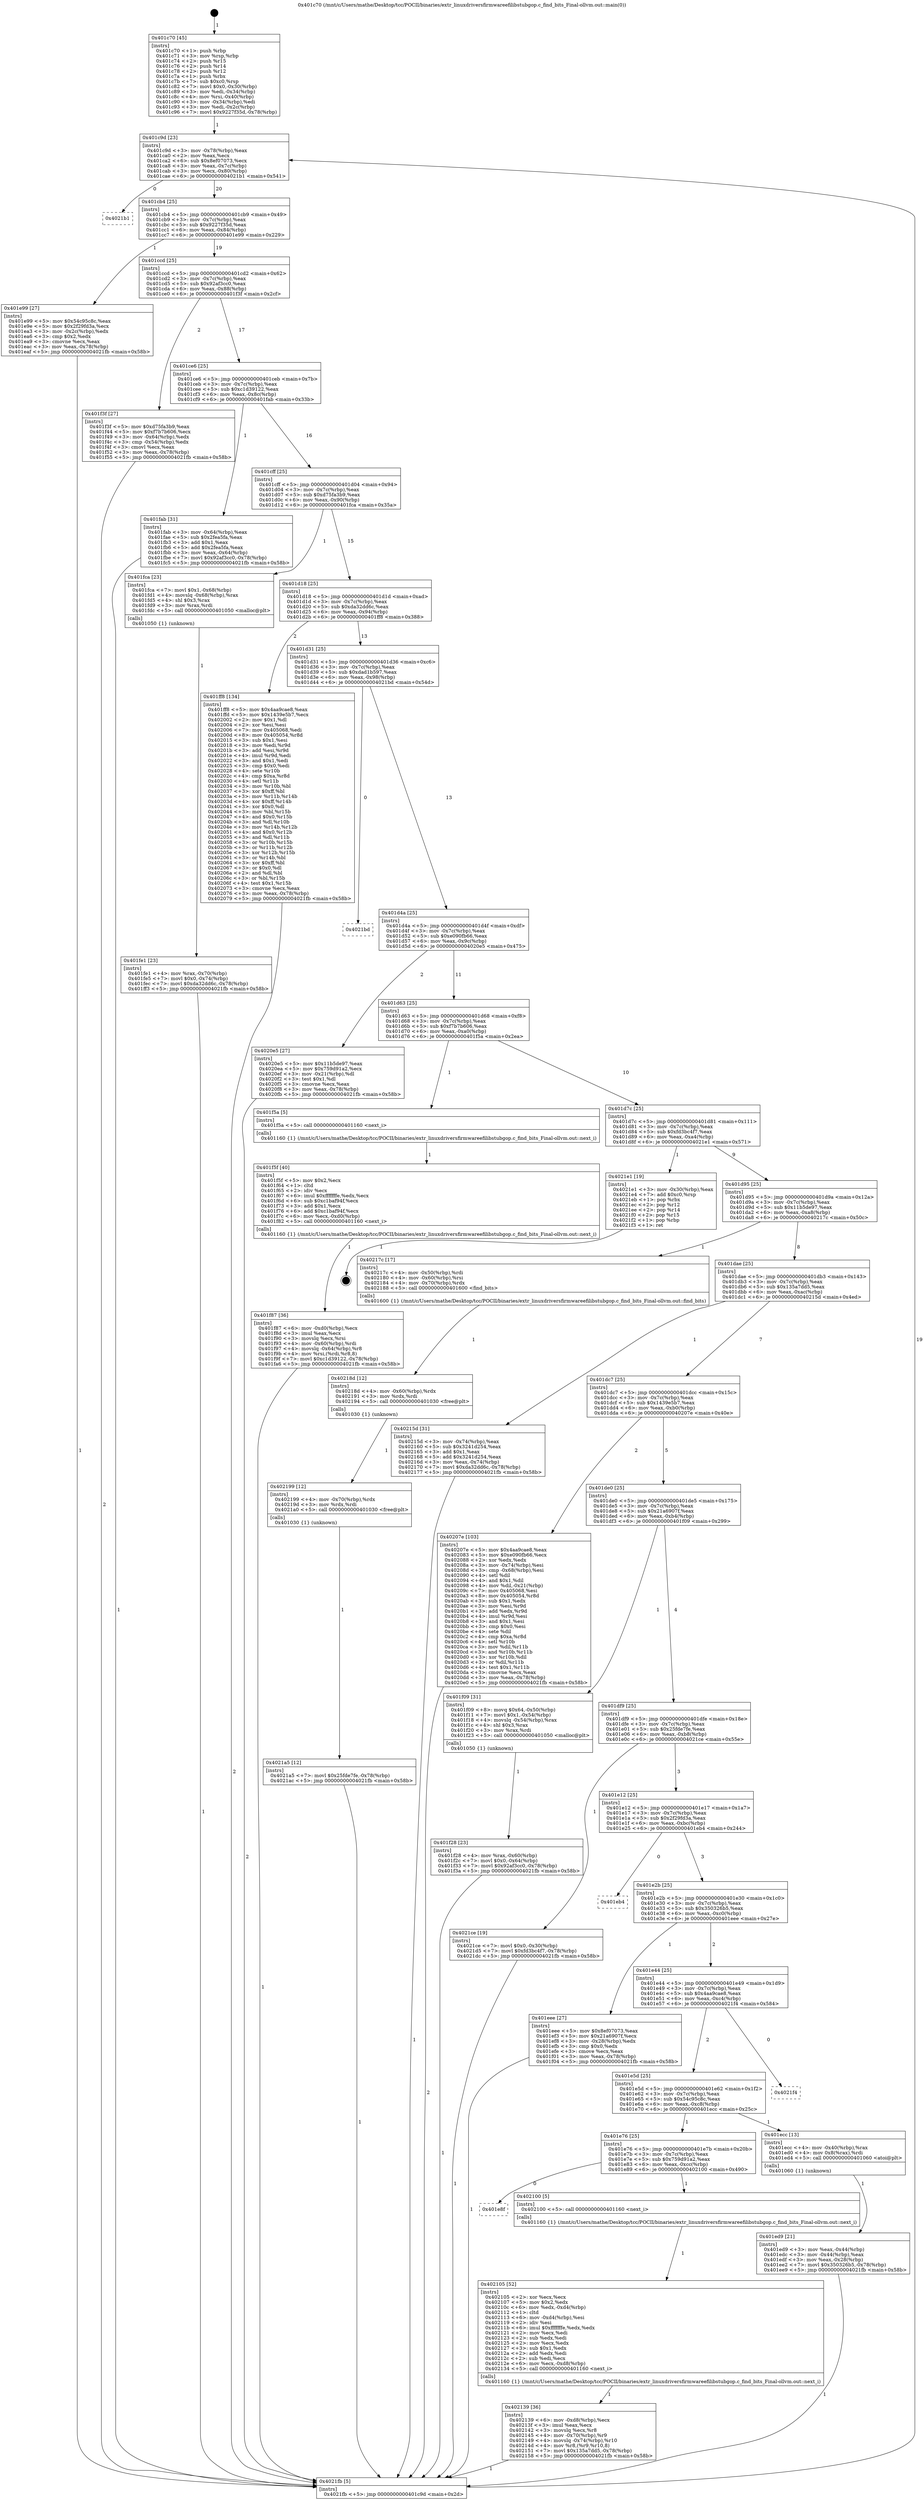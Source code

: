 digraph "0x401c70" {
  label = "0x401c70 (/mnt/c/Users/mathe/Desktop/tcc/POCII/binaries/extr_linuxdriversfirmwareefilibstubgop.c_find_bits_Final-ollvm.out::main(0))"
  labelloc = "t"
  node[shape=record]

  Entry [label="",width=0.3,height=0.3,shape=circle,fillcolor=black,style=filled]
  "0x401c9d" [label="{
     0x401c9d [23]\l
     | [instrs]\l
     &nbsp;&nbsp;0x401c9d \<+3\>: mov -0x78(%rbp),%eax\l
     &nbsp;&nbsp;0x401ca0 \<+2\>: mov %eax,%ecx\l
     &nbsp;&nbsp;0x401ca2 \<+6\>: sub $0x8ef07073,%ecx\l
     &nbsp;&nbsp;0x401ca8 \<+3\>: mov %eax,-0x7c(%rbp)\l
     &nbsp;&nbsp;0x401cab \<+3\>: mov %ecx,-0x80(%rbp)\l
     &nbsp;&nbsp;0x401cae \<+6\>: je 00000000004021b1 \<main+0x541\>\l
  }"]
  "0x4021b1" [label="{
     0x4021b1\l
  }", style=dashed]
  "0x401cb4" [label="{
     0x401cb4 [25]\l
     | [instrs]\l
     &nbsp;&nbsp;0x401cb4 \<+5\>: jmp 0000000000401cb9 \<main+0x49\>\l
     &nbsp;&nbsp;0x401cb9 \<+3\>: mov -0x7c(%rbp),%eax\l
     &nbsp;&nbsp;0x401cbc \<+5\>: sub $0x9227f35d,%eax\l
     &nbsp;&nbsp;0x401cc1 \<+6\>: mov %eax,-0x84(%rbp)\l
     &nbsp;&nbsp;0x401cc7 \<+6\>: je 0000000000401e99 \<main+0x229\>\l
  }"]
  Exit [label="",width=0.3,height=0.3,shape=circle,fillcolor=black,style=filled,peripheries=2]
  "0x401e99" [label="{
     0x401e99 [27]\l
     | [instrs]\l
     &nbsp;&nbsp;0x401e99 \<+5\>: mov $0x54c95c8c,%eax\l
     &nbsp;&nbsp;0x401e9e \<+5\>: mov $0x2f29fd3a,%ecx\l
     &nbsp;&nbsp;0x401ea3 \<+3\>: mov -0x2c(%rbp),%edx\l
     &nbsp;&nbsp;0x401ea6 \<+3\>: cmp $0x2,%edx\l
     &nbsp;&nbsp;0x401ea9 \<+3\>: cmovne %ecx,%eax\l
     &nbsp;&nbsp;0x401eac \<+3\>: mov %eax,-0x78(%rbp)\l
     &nbsp;&nbsp;0x401eaf \<+5\>: jmp 00000000004021fb \<main+0x58b\>\l
  }"]
  "0x401ccd" [label="{
     0x401ccd [25]\l
     | [instrs]\l
     &nbsp;&nbsp;0x401ccd \<+5\>: jmp 0000000000401cd2 \<main+0x62\>\l
     &nbsp;&nbsp;0x401cd2 \<+3\>: mov -0x7c(%rbp),%eax\l
     &nbsp;&nbsp;0x401cd5 \<+5\>: sub $0x92af3cc0,%eax\l
     &nbsp;&nbsp;0x401cda \<+6\>: mov %eax,-0x88(%rbp)\l
     &nbsp;&nbsp;0x401ce0 \<+6\>: je 0000000000401f3f \<main+0x2cf\>\l
  }"]
  "0x4021fb" [label="{
     0x4021fb [5]\l
     | [instrs]\l
     &nbsp;&nbsp;0x4021fb \<+5\>: jmp 0000000000401c9d \<main+0x2d\>\l
  }"]
  "0x401c70" [label="{
     0x401c70 [45]\l
     | [instrs]\l
     &nbsp;&nbsp;0x401c70 \<+1\>: push %rbp\l
     &nbsp;&nbsp;0x401c71 \<+3\>: mov %rsp,%rbp\l
     &nbsp;&nbsp;0x401c74 \<+2\>: push %r15\l
     &nbsp;&nbsp;0x401c76 \<+2\>: push %r14\l
     &nbsp;&nbsp;0x401c78 \<+2\>: push %r12\l
     &nbsp;&nbsp;0x401c7a \<+1\>: push %rbx\l
     &nbsp;&nbsp;0x401c7b \<+7\>: sub $0xc0,%rsp\l
     &nbsp;&nbsp;0x401c82 \<+7\>: movl $0x0,-0x30(%rbp)\l
     &nbsp;&nbsp;0x401c89 \<+3\>: mov %edi,-0x34(%rbp)\l
     &nbsp;&nbsp;0x401c8c \<+4\>: mov %rsi,-0x40(%rbp)\l
     &nbsp;&nbsp;0x401c90 \<+3\>: mov -0x34(%rbp),%edi\l
     &nbsp;&nbsp;0x401c93 \<+3\>: mov %edi,-0x2c(%rbp)\l
     &nbsp;&nbsp;0x401c96 \<+7\>: movl $0x9227f35d,-0x78(%rbp)\l
  }"]
  "0x4021a5" [label="{
     0x4021a5 [12]\l
     | [instrs]\l
     &nbsp;&nbsp;0x4021a5 \<+7\>: movl $0x25fde7fe,-0x78(%rbp)\l
     &nbsp;&nbsp;0x4021ac \<+5\>: jmp 00000000004021fb \<main+0x58b\>\l
  }"]
  "0x401f3f" [label="{
     0x401f3f [27]\l
     | [instrs]\l
     &nbsp;&nbsp;0x401f3f \<+5\>: mov $0xd75fa3b9,%eax\l
     &nbsp;&nbsp;0x401f44 \<+5\>: mov $0xf7b7b606,%ecx\l
     &nbsp;&nbsp;0x401f49 \<+3\>: mov -0x64(%rbp),%edx\l
     &nbsp;&nbsp;0x401f4c \<+3\>: cmp -0x54(%rbp),%edx\l
     &nbsp;&nbsp;0x401f4f \<+3\>: cmovl %ecx,%eax\l
     &nbsp;&nbsp;0x401f52 \<+3\>: mov %eax,-0x78(%rbp)\l
     &nbsp;&nbsp;0x401f55 \<+5\>: jmp 00000000004021fb \<main+0x58b\>\l
  }"]
  "0x401ce6" [label="{
     0x401ce6 [25]\l
     | [instrs]\l
     &nbsp;&nbsp;0x401ce6 \<+5\>: jmp 0000000000401ceb \<main+0x7b\>\l
     &nbsp;&nbsp;0x401ceb \<+3\>: mov -0x7c(%rbp),%eax\l
     &nbsp;&nbsp;0x401cee \<+5\>: sub $0xc1d39122,%eax\l
     &nbsp;&nbsp;0x401cf3 \<+6\>: mov %eax,-0x8c(%rbp)\l
     &nbsp;&nbsp;0x401cf9 \<+6\>: je 0000000000401fab \<main+0x33b\>\l
  }"]
  "0x402199" [label="{
     0x402199 [12]\l
     | [instrs]\l
     &nbsp;&nbsp;0x402199 \<+4\>: mov -0x70(%rbp),%rdx\l
     &nbsp;&nbsp;0x40219d \<+3\>: mov %rdx,%rdi\l
     &nbsp;&nbsp;0x4021a0 \<+5\>: call 0000000000401030 \<free@plt\>\l
     | [calls]\l
     &nbsp;&nbsp;0x401030 \{1\} (unknown)\l
  }"]
  "0x401fab" [label="{
     0x401fab [31]\l
     | [instrs]\l
     &nbsp;&nbsp;0x401fab \<+3\>: mov -0x64(%rbp),%eax\l
     &nbsp;&nbsp;0x401fae \<+5\>: sub $0x2fea5fa,%eax\l
     &nbsp;&nbsp;0x401fb3 \<+3\>: add $0x1,%eax\l
     &nbsp;&nbsp;0x401fb6 \<+5\>: add $0x2fea5fa,%eax\l
     &nbsp;&nbsp;0x401fbb \<+3\>: mov %eax,-0x64(%rbp)\l
     &nbsp;&nbsp;0x401fbe \<+7\>: movl $0x92af3cc0,-0x78(%rbp)\l
     &nbsp;&nbsp;0x401fc5 \<+5\>: jmp 00000000004021fb \<main+0x58b\>\l
  }"]
  "0x401cff" [label="{
     0x401cff [25]\l
     | [instrs]\l
     &nbsp;&nbsp;0x401cff \<+5\>: jmp 0000000000401d04 \<main+0x94\>\l
     &nbsp;&nbsp;0x401d04 \<+3\>: mov -0x7c(%rbp),%eax\l
     &nbsp;&nbsp;0x401d07 \<+5\>: sub $0xd75fa3b9,%eax\l
     &nbsp;&nbsp;0x401d0c \<+6\>: mov %eax,-0x90(%rbp)\l
     &nbsp;&nbsp;0x401d12 \<+6\>: je 0000000000401fca \<main+0x35a\>\l
  }"]
  "0x40218d" [label="{
     0x40218d [12]\l
     | [instrs]\l
     &nbsp;&nbsp;0x40218d \<+4\>: mov -0x60(%rbp),%rdx\l
     &nbsp;&nbsp;0x402191 \<+3\>: mov %rdx,%rdi\l
     &nbsp;&nbsp;0x402194 \<+5\>: call 0000000000401030 \<free@plt\>\l
     | [calls]\l
     &nbsp;&nbsp;0x401030 \{1\} (unknown)\l
  }"]
  "0x401fca" [label="{
     0x401fca [23]\l
     | [instrs]\l
     &nbsp;&nbsp;0x401fca \<+7\>: movl $0x1,-0x68(%rbp)\l
     &nbsp;&nbsp;0x401fd1 \<+4\>: movslq -0x68(%rbp),%rax\l
     &nbsp;&nbsp;0x401fd5 \<+4\>: shl $0x3,%rax\l
     &nbsp;&nbsp;0x401fd9 \<+3\>: mov %rax,%rdi\l
     &nbsp;&nbsp;0x401fdc \<+5\>: call 0000000000401050 \<malloc@plt\>\l
     | [calls]\l
     &nbsp;&nbsp;0x401050 \{1\} (unknown)\l
  }"]
  "0x401d18" [label="{
     0x401d18 [25]\l
     | [instrs]\l
     &nbsp;&nbsp;0x401d18 \<+5\>: jmp 0000000000401d1d \<main+0xad\>\l
     &nbsp;&nbsp;0x401d1d \<+3\>: mov -0x7c(%rbp),%eax\l
     &nbsp;&nbsp;0x401d20 \<+5\>: sub $0xda32dd6c,%eax\l
     &nbsp;&nbsp;0x401d25 \<+6\>: mov %eax,-0x94(%rbp)\l
     &nbsp;&nbsp;0x401d2b \<+6\>: je 0000000000401ff8 \<main+0x388\>\l
  }"]
  "0x402139" [label="{
     0x402139 [36]\l
     | [instrs]\l
     &nbsp;&nbsp;0x402139 \<+6\>: mov -0xd8(%rbp),%ecx\l
     &nbsp;&nbsp;0x40213f \<+3\>: imul %eax,%ecx\l
     &nbsp;&nbsp;0x402142 \<+3\>: movslq %ecx,%r8\l
     &nbsp;&nbsp;0x402145 \<+4\>: mov -0x70(%rbp),%r9\l
     &nbsp;&nbsp;0x402149 \<+4\>: movslq -0x74(%rbp),%r10\l
     &nbsp;&nbsp;0x40214d \<+4\>: mov %r8,(%r9,%r10,8)\l
     &nbsp;&nbsp;0x402151 \<+7\>: movl $0x135a7dd5,-0x78(%rbp)\l
     &nbsp;&nbsp;0x402158 \<+5\>: jmp 00000000004021fb \<main+0x58b\>\l
  }"]
  "0x401ff8" [label="{
     0x401ff8 [134]\l
     | [instrs]\l
     &nbsp;&nbsp;0x401ff8 \<+5\>: mov $0x4aa9cae8,%eax\l
     &nbsp;&nbsp;0x401ffd \<+5\>: mov $0x1439e5b7,%ecx\l
     &nbsp;&nbsp;0x402002 \<+2\>: mov $0x1,%dl\l
     &nbsp;&nbsp;0x402004 \<+2\>: xor %esi,%esi\l
     &nbsp;&nbsp;0x402006 \<+7\>: mov 0x405068,%edi\l
     &nbsp;&nbsp;0x40200d \<+8\>: mov 0x405054,%r8d\l
     &nbsp;&nbsp;0x402015 \<+3\>: sub $0x1,%esi\l
     &nbsp;&nbsp;0x402018 \<+3\>: mov %edi,%r9d\l
     &nbsp;&nbsp;0x40201b \<+3\>: add %esi,%r9d\l
     &nbsp;&nbsp;0x40201e \<+4\>: imul %r9d,%edi\l
     &nbsp;&nbsp;0x402022 \<+3\>: and $0x1,%edi\l
     &nbsp;&nbsp;0x402025 \<+3\>: cmp $0x0,%edi\l
     &nbsp;&nbsp;0x402028 \<+4\>: sete %r10b\l
     &nbsp;&nbsp;0x40202c \<+4\>: cmp $0xa,%r8d\l
     &nbsp;&nbsp;0x402030 \<+4\>: setl %r11b\l
     &nbsp;&nbsp;0x402034 \<+3\>: mov %r10b,%bl\l
     &nbsp;&nbsp;0x402037 \<+3\>: xor $0xff,%bl\l
     &nbsp;&nbsp;0x40203a \<+3\>: mov %r11b,%r14b\l
     &nbsp;&nbsp;0x40203d \<+4\>: xor $0xff,%r14b\l
     &nbsp;&nbsp;0x402041 \<+3\>: xor $0x0,%dl\l
     &nbsp;&nbsp;0x402044 \<+3\>: mov %bl,%r15b\l
     &nbsp;&nbsp;0x402047 \<+4\>: and $0x0,%r15b\l
     &nbsp;&nbsp;0x40204b \<+3\>: and %dl,%r10b\l
     &nbsp;&nbsp;0x40204e \<+3\>: mov %r14b,%r12b\l
     &nbsp;&nbsp;0x402051 \<+4\>: and $0x0,%r12b\l
     &nbsp;&nbsp;0x402055 \<+3\>: and %dl,%r11b\l
     &nbsp;&nbsp;0x402058 \<+3\>: or %r10b,%r15b\l
     &nbsp;&nbsp;0x40205b \<+3\>: or %r11b,%r12b\l
     &nbsp;&nbsp;0x40205e \<+3\>: xor %r12b,%r15b\l
     &nbsp;&nbsp;0x402061 \<+3\>: or %r14b,%bl\l
     &nbsp;&nbsp;0x402064 \<+3\>: xor $0xff,%bl\l
     &nbsp;&nbsp;0x402067 \<+3\>: or $0x0,%dl\l
     &nbsp;&nbsp;0x40206a \<+2\>: and %dl,%bl\l
     &nbsp;&nbsp;0x40206c \<+3\>: or %bl,%r15b\l
     &nbsp;&nbsp;0x40206f \<+4\>: test $0x1,%r15b\l
     &nbsp;&nbsp;0x402073 \<+3\>: cmovne %ecx,%eax\l
     &nbsp;&nbsp;0x402076 \<+3\>: mov %eax,-0x78(%rbp)\l
     &nbsp;&nbsp;0x402079 \<+5\>: jmp 00000000004021fb \<main+0x58b\>\l
  }"]
  "0x401d31" [label="{
     0x401d31 [25]\l
     | [instrs]\l
     &nbsp;&nbsp;0x401d31 \<+5\>: jmp 0000000000401d36 \<main+0xc6\>\l
     &nbsp;&nbsp;0x401d36 \<+3\>: mov -0x7c(%rbp),%eax\l
     &nbsp;&nbsp;0x401d39 \<+5\>: sub $0xdad1b597,%eax\l
     &nbsp;&nbsp;0x401d3e \<+6\>: mov %eax,-0x98(%rbp)\l
     &nbsp;&nbsp;0x401d44 \<+6\>: je 00000000004021bd \<main+0x54d\>\l
  }"]
  "0x402105" [label="{
     0x402105 [52]\l
     | [instrs]\l
     &nbsp;&nbsp;0x402105 \<+2\>: xor %ecx,%ecx\l
     &nbsp;&nbsp;0x402107 \<+5\>: mov $0x2,%edx\l
     &nbsp;&nbsp;0x40210c \<+6\>: mov %edx,-0xd4(%rbp)\l
     &nbsp;&nbsp;0x402112 \<+1\>: cltd\l
     &nbsp;&nbsp;0x402113 \<+6\>: mov -0xd4(%rbp),%esi\l
     &nbsp;&nbsp;0x402119 \<+2\>: idiv %esi\l
     &nbsp;&nbsp;0x40211b \<+6\>: imul $0xfffffffe,%edx,%edx\l
     &nbsp;&nbsp;0x402121 \<+2\>: mov %ecx,%edi\l
     &nbsp;&nbsp;0x402123 \<+2\>: sub %edx,%edi\l
     &nbsp;&nbsp;0x402125 \<+2\>: mov %ecx,%edx\l
     &nbsp;&nbsp;0x402127 \<+3\>: sub $0x1,%edx\l
     &nbsp;&nbsp;0x40212a \<+2\>: add %edx,%edi\l
     &nbsp;&nbsp;0x40212c \<+2\>: sub %edi,%ecx\l
     &nbsp;&nbsp;0x40212e \<+6\>: mov %ecx,-0xd8(%rbp)\l
     &nbsp;&nbsp;0x402134 \<+5\>: call 0000000000401160 \<next_i\>\l
     | [calls]\l
     &nbsp;&nbsp;0x401160 \{1\} (/mnt/c/Users/mathe/Desktop/tcc/POCII/binaries/extr_linuxdriversfirmwareefilibstubgop.c_find_bits_Final-ollvm.out::next_i)\l
  }"]
  "0x4021bd" [label="{
     0x4021bd\l
  }", style=dashed]
  "0x401d4a" [label="{
     0x401d4a [25]\l
     | [instrs]\l
     &nbsp;&nbsp;0x401d4a \<+5\>: jmp 0000000000401d4f \<main+0xdf\>\l
     &nbsp;&nbsp;0x401d4f \<+3\>: mov -0x7c(%rbp),%eax\l
     &nbsp;&nbsp;0x401d52 \<+5\>: sub $0xe090fb66,%eax\l
     &nbsp;&nbsp;0x401d57 \<+6\>: mov %eax,-0x9c(%rbp)\l
     &nbsp;&nbsp;0x401d5d \<+6\>: je 00000000004020e5 \<main+0x475\>\l
  }"]
  "0x401e8f" [label="{
     0x401e8f\l
  }", style=dashed]
  "0x4020e5" [label="{
     0x4020e5 [27]\l
     | [instrs]\l
     &nbsp;&nbsp;0x4020e5 \<+5\>: mov $0x11b5de97,%eax\l
     &nbsp;&nbsp;0x4020ea \<+5\>: mov $0x759d91a2,%ecx\l
     &nbsp;&nbsp;0x4020ef \<+3\>: mov -0x21(%rbp),%dl\l
     &nbsp;&nbsp;0x4020f2 \<+3\>: test $0x1,%dl\l
     &nbsp;&nbsp;0x4020f5 \<+3\>: cmovne %ecx,%eax\l
     &nbsp;&nbsp;0x4020f8 \<+3\>: mov %eax,-0x78(%rbp)\l
     &nbsp;&nbsp;0x4020fb \<+5\>: jmp 00000000004021fb \<main+0x58b\>\l
  }"]
  "0x401d63" [label="{
     0x401d63 [25]\l
     | [instrs]\l
     &nbsp;&nbsp;0x401d63 \<+5\>: jmp 0000000000401d68 \<main+0xf8\>\l
     &nbsp;&nbsp;0x401d68 \<+3\>: mov -0x7c(%rbp),%eax\l
     &nbsp;&nbsp;0x401d6b \<+5\>: sub $0xf7b7b606,%eax\l
     &nbsp;&nbsp;0x401d70 \<+6\>: mov %eax,-0xa0(%rbp)\l
     &nbsp;&nbsp;0x401d76 \<+6\>: je 0000000000401f5a \<main+0x2ea\>\l
  }"]
  "0x402100" [label="{
     0x402100 [5]\l
     | [instrs]\l
     &nbsp;&nbsp;0x402100 \<+5\>: call 0000000000401160 \<next_i\>\l
     | [calls]\l
     &nbsp;&nbsp;0x401160 \{1\} (/mnt/c/Users/mathe/Desktop/tcc/POCII/binaries/extr_linuxdriversfirmwareefilibstubgop.c_find_bits_Final-ollvm.out::next_i)\l
  }"]
  "0x401f5a" [label="{
     0x401f5a [5]\l
     | [instrs]\l
     &nbsp;&nbsp;0x401f5a \<+5\>: call 0000000000401160 \<next_i\>\l
     | [calls]\l
     &nbsp;&nbsp;0x401160 \{1\} (/mnt/c/Users/mathe/Desktop/tcc/POCII/binaries/extr_linuxdriversfirmwareefilibstubgop.c_find_bits_Final-ollvm.out::next_i)\l
  }"]
  "0x401d7c" [label="{
     0x401d7c [25]\l
     | [instrs]\l
     &nbsp;&nbsp;0x401d7c \<+5\>: jmp 0000000000401d81 \<main+0x111\>\l
     &nbsp;&nbsp;0x401d81 \<+3\>: mov -0x7c(%rbp),%eax\l
     &nbsp;&nbsp;0x401d84 \<+5\>: sub $0xfd3bc4f7,%eax\l
     &nbsp;&nbsp;0x401d89 \<+6\>: mov %eax,-0xa4(%rbp)\l
     &nbsp;&nbsp;0x401d8f \<+6\>: je 00000000004021e1 \<main+0x571\>\l
  }"]
  "0x401fe1" [label="{
     0x401fe1 [23]\l
     | [instrs]\l
     &nbsp;&nbsp;0x401fe1 \<+4\>: mov %rax,-0x70(%rbp)\l
     &nbsp;&nbsp;0x401fe5 \<+7\>: movl $0x0,-0x74(%rbp)\l
     &nbsp;&nbsp;0x401fec \<+7\>: movl $0xda32dd6c,-0x78(%rbp)\l
     &nbsp;&nbsp;0x401ff3 \<+5\>: jmp 00000000004021fb \<main+0x58b\>\l
  }"]
  "0x4021e1" [label="{
     0x4021e1 [19]\l
     | [instrs]\l
     &nbsp;&nbsp;0x4021e1 \<+3\>: mov -0x30(%rbp),%eax\l
     &nbsp;&nbsp;0x4021e4 \<+7\>: add $0xc0,%rsp\l
     &nbsp;&nbsp;0x4021eb \<+1\>: pop %rbx\l
     &nbsp;&nbsp;0x4021ec \<+2\>: pop %r12\l
     &nbsp;&nbsp;0x4021ee \<+2\>: pop %r14\l
     &nbsp;&nbsp;0x4021f0 \<+2\>: pop %r15\l
     &nbsp;&nbsp;0x4021f2 \<+1\>: pop %rbp\l
     &nbsp;&nbsp;0x4021f3 \<+1\>: ret\l
  }"]
  "0x401d95" [label="{
     0x401d95 [25]\l
     | [instrs]\l
     &nbsp;&nbsp;0x401d95 \<+5\>: jmp 0000000000401d9a \<main+0x12a\>\l
     &nbsp;&nbsp;0x401d9a \<+3\>: mov -0x7c(%rbp),%eax\l
     &nbsp;&nbsp;0x401d9d \<+5\>: sub $0x11b5de97,%eax\l
     &nbsp;&nbsp;0x401da2 \<+6\>: mov %eax,-0xa8(%rbp)\l
     &nbsp;&nbsp;0x401da8 \<+6\>: je 000000000040217c \<main+0x50c\>\l
  }"]
  "0x401f87" [label="{
     0x401f87 [36]\l
     | [instrs]\l
     &nbsp;&nbsp;0x401f87 \<+6\>: mov -0xd0(%rbp),%ecx\l
     &nbsp;&nbsp;0x401f8d \<+3\>: imul %eax,%ecx\l
     &nbsp;&nbsp;0x401f90 \<+3\>: movslq %ecx,%rsi\l
     &nbsp;&nbsp;0x401f93 \<+4\>: mov -0x60(%rbp),%rdi\l
     &nbsp;&nbsp;0x401f97 \<+4\>: movslq -0x64(%rbp),%r8\l
     &nbsp;&nbsp;0x401f9b \<+4\>: mov %rsi,(%rdi,%r8,8)\l
     &nbsp;&nbsp;0x401f9f \<+7\>: movl $0xc1d39122,-0x78(%rbp)\l
     &nbsp;&nbsp;0x401fa6 \<+5\>: jmp 00000000004021fb \<main+0x58b\>\l
  }"]
  "0x40217c" [label="{
     0x40217c [17]\l
     | [instrs]\l
     &nbsp;&nbsp;0x40217c \<+4\>: mov -0x50(%rbp),%rdi\l
     &nbsp;&nbsp;0x402180 \<+4\>: mov -0x60(%rbp),%rsi\l
     &nbsp;&nbsp;0x402184 \<+4\>: mov -0x70(%rbp),%rdx\l
     &nbsp;&nbsp;0x402188 \<+5\>: call 0000000000401600 \<find_bits\>\l
     | [calls]\l
     &nbsp;&nbsp;0x401600 \{1\} (/mnt/c/Users/mathe/Desktop/tcc/POCII/binaries/extr_linuxdriversfirmwareefilibstubgop.c_find_bits_Final-ollvm.out::find_bits)\l
  }"]
  "0x401dae" [label="{
     0x401dae [25]\l
     | [instrs]\l
     &nbsp;&nbsp;0x401dae \<+5\>: jmp 0000000000401db3 \<main+0x143\>\l
     &nbsp;&nbsp;0x401db3 \<+3\>: mov -0x7c(%rbp),%eax\l
     &nbsp;&nbsp;0x401db6 \<+5\>: sub $0x135a7dd5,%eax\l
     &nbsp;&nbsp;0x401dbb \<+6\>: mov %eax,-0xac(%rbp)\l
     &nbsp;&nbsp;0x401dc1 \<+6\>: je 000000000040215d \<main+0x4ed\>\l
  }"]
  "0x401f5f" [label="{
     0x401f5f [40]\l
     | [instrs]\l
     &nbsp;&nbsp;0x401f5f \<+5\>: mov $0x2,%ecx\l
     &nbsp;&nbsp;0x401f64 \<+1\>: cltd\l
     &nbsp;&nbsp;0x401f65 \<+2\>: idiv %ecx\l
     &nbsp;&nbsp;0x401f67 \<+6\>: imul $0xfffffffe,%edx,%ecx\l
     &nbsp;&nbsp;0x401f6d \<+6\>: sub $0xc1baf94f,%ecx\l
     &nbsp;&nbsp;0x401f73 \<+3\>: add $0x1,%ecx\l
     &nbsp;&nbsp;0x401f76 \<+6\>: add $0xc1baf94f,%ecx\l
     &nbsp;&nbsp;0x401f7c \<+6\>: mov %ecx,-0xd0(%rbp)\l
     &nbsp;&nbsp;0x401f82 \<+5\>: call 0000000000401160 \<next_i\>\l
     | [calls]\l
     &nbsp;&nbsp;0x401160 \{1\} (/mnt/c/Users/mathe/Desktop/tcc/POCII/binaries/extr_linuxdriversfirmwareefilibstubgop.c_find_bits_Final-ollvm.out::next_i)\l
  }"]
  "0x40215d" [label="{
     0x40215d [31]\l
     | [instrs]\l
     &nbsp;&nbsp;0x40215d \<+3\>: mov -0x74(%rbp),%eax\l
     &nbsp;&nbsp;0x402160 \<+5\>: sub $0x3241d254,%eax\l
     &nbsp;&nbsp;0x402165 \<+3\>: add $0x1,%eax\l
     &nbsp;&nbsp;0x402168 \<+5\>: add $0x3241d254,%eax\l
     &nbsp;&nbsp;0x40216d \<+3\>: mov %eax,-0x74(%rbp)\l
     &nbsp;&nbsp;0x402170 \<+7\>: movl $0xda32dd6c,-0x78(%rbp)\l
     &nbsp;&nbsp;0x402177 \<+5\>: jmp 00000000004021fb \<main+0x58b\>\l
  }"]
  "0x401dc7" [label="{
     0x401dc7 [25]\l
     | [instrs]\l
     &nbsp;&nbsp;0x401dc7 \<+5\>: jmp 0000000000401dcc \<main+0x15c\>\l
     &nbsp;&nbsp;0x401dcc \<+3\>: mov -0x7c(%rbp),%eax\l
     &nbsp;&nbsp;0x401dcf \<+5\>: sub $0x1439e5b7,%eax\l
     &nbsp;&nbsp;0x401dd4 \<+6\>: mov %eax,-0xb0(%rbp)\l
     &nbsp;&nbsp;0x401dda \<+6\>: je 000000000040207e \<main+0x40e\>\l
  }"]
  "0x401f28" [label="{
     0x401f28 [23]\l
     | [instrs]\l
     &nbsp;&nbsp;0x401f28 \<+4\>: mov %rax,-0x60(%rbp)\l
     &nbsp;&nbsp;0x401f2c \<+7\>: movl $0x0,-0x64(%rbp)\l
     &nbsp;&nbsp;0x401f33 \<+7\>: movl $0x92af3cc0,-0x78(%rbp)\l
     &nbsp;&nbsp;0x401f3a \<+5\>: jmp 00000000004021fb \<main+0x58b\>\l
  }"]
  "0x40207e" [label="{
     0x40207e [103]\l
     | [instrs]\l
     &nbsp;&nbsp;0x40207e \<+5\>: mov $0x4aa9cae8,%eax\l
     &nbsp;&nbsp;0x402083 \<+5\>: mov $0xe090fb66,%ecx\l
     &nbsp;&nbsp;0x402088 \<+2\>: xor %edx,%edx\l
     &nbsp;&nbsp;0x40208a \<+3\>: mov -0x74(%rbp),%esi\l
     &nbsp;&nbsp;0x40208d \<+3\>: cmp -0x68(%rbp),%esi\l
     &nbsp;&nbsp;0x402090 \<+4\>: setl %dil\l
     &nbsp;&nbsp;0x402094 \<+4\>: and $0x1,%dil\l
     &nbsp;&nbsp;0x402098 \<+4\>: mov %dil,-0x21(%rbp)\l
     &nbsp;&nbsp;0x40209c \<+7\>: mov 0x405068,%esi\l
     &nbsp;&nbsp;0x4020a3 \<+8\>: mov 0x405054,%r8d\l
     &nbsp;&nbsp;0x4020ab \<+3\>: sub $0x1,%edx\l
     &nbsp;&nbsp;0x4020ae \<+3\>: mov %esi,%r9d\l
     &nbsp;&nbsp;0x4020b1 \<+3\>: add %edx,%r9d\l
     &nbsp;&nbsp;0x4020b4 \<+4\>: imul %r9d,%esi\l
     &nbsp;&nbsp;0x4020b8 \<+3\>: and $0x1,%esi\l
     &nbsp;&nbsp;0x4020bb \<+3\>: cmp $0x0,%esi\l
     &nbsp;&nbsp;0x4020be \<+4\>: sete %dil\l
     &nbsp;&nbsp;0x4020c2 \<+4\>: cmp $0xa,%r8d\l
     &nbsp;&nbsp;0x4020c6 \<+4\>: setl %r10b\l
     &nbsp;&nbsp;0x4020ca \<+3\>: mov %dil,%r11b\l
     &nbsp;&nbsp;0x4020cd \<+3\>: and %r10b,%r11b\l
     &nbsp;&nbsp;0x4020d0 \<+3\>: xor %r10b,%dil\l
     &nbsp;&nbsp;0x4020d3 \<+3\>: or %dil,%r11b\l
     &nbsp;&nbsp;0x4020d6 \<+4\>: test $0x1,%r11b\l
     &nbsp;&nbsp;0x4020da \<+3\>: cmovne %ecx,%eax\l
     &nbsp;&nbsp;0x4020dd \<+3\>: mov %eax,-0x78(%rbp)\l
     &nbsp;&nbsp;0x4020e0 \<+5\>: jmp 00000000004021fb \<main+0x58b\>\l
  }"]
  "0x401de0" [label="{
     0x401de0 [25]\l
     | [instrs]\l
     &nbsp;&nbsp;0x401de0 \<+5\>: jmp 0000000000401de5 \<main+0x175\>\l
     &nbsp;&nbsp;0x401de5 \<+3\>: mov -0x7c(%rbp),%eax\l
     &nbsp;&nbsp;0x401de8 \<+5\>: sub $0x21a6907f,%eax\l
     &nbsp;&nbsp;0x401ded \<+6\>: mov %eax,-0xb4(%rbp)\l
     &nbsp;&nbsp;0x401df3 \<+6\>: je 0000000000401f09 \<main+0x299\>\l
  }"]
  "0x401ed9" [label="{
     0x401ed9 [21]\l
     | [instrs]\l
     &nbsp;&nbsp;0x401ed9 \<+3\>: mov %eax,-0x44(%rbp)\l
     &nbsp;&nbsp;0x401edc \<+3\>: mov -0x44(%rbp),%eax\l
     &nbsp;&nbsp;0x401edf \<+3\>: mov %eax,-0x28(%rbp)\l
     &nbsp;&nbsp;0x401ee2 \<+7\>: movl $0x350326b5,-0x78(%rbp)\l
     &nbsp;&nbsp;0x401ee9 \<+5\>: jmp 00000000004021fb \<main+0x58b\>\l
  }"]
  "0x401f09" [label="{
     0x401f09 [31]\l
     | [instrs]\l
     &nbsp;&nbsp;0x401f09 \<+8\>: movq $0x64,-0x50(%rbp)\l
     &nbsp;&nbsp;0x401f11 \<+7\>: movl $0x1,-0x54(%rbp)\l
     &nbsp;&nbsp;0x401f18 \<+4\>: movslq -0x54(%rbp),%rax\l
     &nbsp;&nbsp;0x401f1c \<+4\>: shl $0x3,%rax\l
     &nbsp;&nbsp;0x401f20 \<+3\>: mov %rax,%rdi\l
     &nbsp;&nbsp;0x401f23 \<+5\>: call 0000000000401050 \<malloc@plt\>\l
     | [calls]\l
     &nbsp;&nbsp;0x401050 \{1\} (unknown)\l
  }"]
  "0x401df9" [label="{
     0x401df9 [25]\l
     | [instrs]\l
     &nbsp;&nbsp;0x401df9 \<+5\>: jmp 0000000000401dfe \<main+0x18e\>\l
     &nbsp;&nbsp;0x401dfe \<+3\>: mov -0x7c(%rbp),%eax\l
     &nbsp;&nbsp;0x401e01 \<+5\>: sub $0x25fde7fe,%eax\l
     &nbsp;&nbsp;0x401e06 \<+6\>: mov %eax,-0xb8(%rbp)\l
     &nbsp;&nbsp;0x401e0c \<+6\>: je 00000000004021ce \<main+0x55e\>\l
  }"]
  "0x401e76" [label="{
     0x401e76 [25]\l
     | [instrs]\l
     &nbsp;&nbsp;0x401e76 \<+5\>: jmp 0000000000401e7b \<main+0x20b\>\l
     &nbsp;&nbsp;0x401e7b \<+3\>: mov -0x7c(%rbp),%eax\l
     &nbsp;&nbsp;0x401e7e \<+5\>: sub $0x759d91a2,%eax\l
     &nbsp;&nbsp;0x401e83 \<+6\>: mov %eax,-0xcc(%rbp)\l
     &nbsp;&nbsp;0x401e89 \<+6\>: je 0000000000402100 \<main+0x490\>\l
  }"]
  "0x4021ce" [label="{
     0x4021ce [19]\l
     | [instrs]\l
     &nbsp;&nbsp;0x4021ce \<+7\>: movl $0x0,-0x30(%rbp)\l
     &nbsp;&nbsp;0x4021d5 \<+7\>: movl $0xfd3bc4f7,-0x78(%rbp)\l
     &nbsp;&nbsp;0x4021dc \<+5\>: jmp 00000000004021fb \<main+0x58b\>\l
  }"]
  "0x401e12" [label="{
     0x401e12 [25]\l
     | [instrs]\l
     &nbsp;&nbsp;0x401e12 \<+5\>: jmp 0000000000401e17 \<main+0x1a7\>\l
     &nbsp;&nbsp;0x401e17 \<+3\>: mov -0x7c(%rbp),%eax\l
     &nbsp;&nbsp;0x401e1a \<+5\>: sub $0x2f29fd3a,%eax\l
     &nbsp;&nbsp;0x401e1f \<+6\>: mov %eax,-0xbc(%rbp)\l
     &nbsp;&nbsp;0x401e25 \<+6\>: je 0000000000401eb4 \<main+0x244\>\l
  }"]
  "0x401ecc" [label="{
     0x401ecc [13]\l
     | [instrs]\l
     &nbsp;&nbsp;0x401ecc \<+4\>: mov -0x40(%rbp),%rax\l
     &nbsp;&nbsp;0x401ed0 \<+4\>: mov 0x8(%rax),%rdi\l
     &nbsp;&nbsp;0x401ed4 \<+5\>: call 0000000000401060 \<atoi@plt\>\l
     | [calls]\l
     &nbsp;&nbsp;0x401060 \{1\} (unknown)\l
  }"]
  "0x401eb4" [label="{
     0x401eb4\l
  }", style=dashed]
  "0x401e2b" [label="{
     0x401e2b [25]\l
     | [instrs]\l
     &nbsp;&nbsp;0x401e2b \<+5\>: jmp 0000000000401e30 \<main+0x1c0\>\l
     &nbsp;&nbsp;0x401e30 \<+3\>: mov -0x7c(%rbp),%eax\l
     &nbsp;&nbsp;0x401e33 \<+5\>: sub $0x350326b5,%eax\l
     &nbsp;&nbsp;0x401e38 \<+6\>: mov %eax,-0xc0(%rbp)\l
     &nbsp;&nbsp;0x401e3e \<+6\>: je 0000000000401eee \<main+0x27e\>\l
  }"]
  "0x401e5d" [label="{
     0x401e5d [25]\l
     | [instrs]\l
     &nbsp;&nbsp;0x401e5d \<+5\>: jmp 0000000000401e62 \<main+0x1f2\>\l
     &nbsp;&nbsp;0x401e62 \<+3\>: mov -0x7c(%rbp),%eax\l
     &nbsp;&nbsp;0x401e65 \<+5\>: sub $0x54c95c8c,%eax\l
     &nbsp;&nbsp;0x401e6a \<+6\>: mov %eax,-0xc8(%rbp)\l
     &nbsp;&nbsp;0x401e70 \<+6\>: je 0000000000401ecc \<main+0x25c\>\l
  }"]
  "0x401eee" [label="{
     0x401eee [27]\l
     | [instrs]\l
     &nbsp;&nbsp;0x401eee \<+5\>: mov $0x8ef07073,%eax\l
     &nbsp;&nbsp;0x401ef3 \<+5\>: mov $0x21a6907f,%ecx\l
     &nbsp;&nbsp;0x401ef8 \<+3\>: mov -0x28(%rbp),%edx\l
     &nbsp;&nbsp;0x401efb \<+3\>: cmp $0x0,%edx\l
     &nbsp;&nbsp;0x401efe \<+3\>: cmove %ecx,%eax\l
     &nbsp;&nbsp;0x401f01 \<+3\>: mov %eax,-0x78(%rbp)\l
     &nbsp;&nbsp;0x401f04 \<+5\>: jmp 00000000004021fb \<main+0x58b\>\l
  }"]
  "0x401e44" [label="{
     0x401e44 [25]\l
     | [instrs]\l
     &nbsp;&nbsp;0x401e44 \<+5\>: jmp 0000000000401e49 \<main+0x1d9\>\l
     &nbsp;&nbsp;0x401e49 \<+3\>: mov -0x7c(%rbp),%eax\l
     &nbsp;&nbsp;0x401e4c \<+5\>: sub $0x4aa9cae8,%eax\l
     &nbsp;&nbsp;0x401e51 \<+6\>: mov %eax,-0xc4(%rbp)\l
     &nbsp;&nbsp;0x401e57 \<+6\>: je 00000000004021f4 \<main+0x584\>\l
  }"]
  "0x4021f4" [label="{
     0x4021f4\l
  }", style=dashed]
  Entry -> "0x401c70" [label=" 1"]
  "0x401c9d" -> "0x4021b1" [label=" 0"]
  "0x401c9d" -> "0x401cb4" [label=" 20"]
  "0x4021e1" -> Exit [label=" 1"]
  "0x401cb4" -> "0x401e99" [label=" 1"]
  "0x401cb4" -> "0x401ccd" [label=" 19"]
  "0x401e99" -> "0x4021fb" [label=" 1"]
  "0x401c70" -> "0x401c9d" [label=" 1"]
  "0x4021fb" -> "0x401c9d" [label=" 19"]
  "0x4021ce" -> "0x4021fb" [label=" 1"]
  "0x401ccd" -> "0x401f3f" [label=" 2"]
  "0x401ccd" -> "0x401ce6" [label=" 17"]
  "0x4021a5" -> "0x4021fb" [label=" 1"]
  "0x401ce6" -> "0x401fab" [label=" 1"]
  "0x401ce6" -> "0x401cff" [label=" 16"]
  "0x402199" -> "0x4021a5" [label=" 1"]
  "0x401cff" -> "0x401fca" [label=" 1"]
  "0x401cff" -> "0x401d18" [label=" 15"]
  "0x40218d" -> "0x402199" [label=" 1"]
  "0x401d18" -> "0x401ff8" [label=" 2"]
  "0x401d18" -> "0x401d31" [label=" 13"]
  "0x40217c" -> "0x40218d" [label=" 1"]
  "0x401d31" -> "0x4021bd" [label=" 0"]
  "0x401d31" -> "0x401d4a" [label=" 13"]
  "0x40215d" -> "0x4021fb" [label=" 1"]
  "0x401d4a" -> "0x4020e5" [label=" 2"]
  "0x401d4a" -> "0x401d63" [label=" 11"]
  "0x402139" -> "0x4021fb" [label=" 1"]
  "0x401d63" -> "0x401f5a" [label=" 1"]
  "0x401d63" -> "0x401d7c" [label=" 10"]
  "0x402105" -> "0x402139" [label=" 1"]
  "0x401d7c" -> "0x4021e1" [label=" 1"]
  "0x401d7c" -> "0x401d95" [label=" 9"]
  "0x401e76" -> "0x401e8f" [label=" 0"]
  "0x401d95" -> "0x40217c" [label=" 1"]
  "0x401d95" -> "0x401dae" [label=" 8"]
  "0x401e76" -> "0x402100" [label=" 1"]
  "0x401dae" -> "0x40215d" [label=" 1"]
  "0x401dae" -> "0x401dc7" [label=" 7"]
  "0x402100" -> "0x402105" [label=" 1"]
  "0x401dc7" -> "0x40207e" [label=" 2"]
  "0x401dc7" -> "0x401de0" [label=" 5"]
  "0x4020e5" -> "0x4021fb" [label=" 2"]
  "0x401de0" -> "0x401f09" [label=" 1"]
  "0x401de0" -> "0x401df9" [label=" 4"]
  "0x40207e" -> "0x4021fb" [label=" 2"]
  "0x401df9" -> "0x4021ce" [label=" 1"]
  "0x401df9" -> "0x401e12" [label=" 3"]
  "0x401ff8" -> "0x4021fb" [label=" 2"]
  "0x401e12" -> "0x401eb4" [label=" 0"]
  "0x401e12" -> "0x401e2b" [label=" 3"]
  "0x401fe1" -> "0x4021fb" [label=" 1"]
  "0x401e2b" -> "0x401eee" [label=" 1"]
  "0x401e2b" -> "0x401e44" [label=" 2"]
  "0x401fab" -> "0x4021fb" [label=" 1"]
  "0x401e44" -> "0x4021f4" [label=" 0"]
  "0x401e44" -> "0x401e5d" [label=" 2"]
  "0x401fca" -> "0x401fe1" [label=" 1"]
  "0x401e5d" -> "0x401ecc" [label=" 1"]
  "0x401e5d" -> "0x401e76" [label=" 1"]
  "0x401ecc" -> "0x401ed9" [label=" 1"]
  "0x401ed9" -> "0x4021fb" [label=" 1"]
  "0x401eee" -> "0x4021fb" [label=" 1"]
  "0x401f09" -> "0x401f28" [label=" 1"]
  "0x401f28" -> "0x4021fb" [label=" 1"]
  "0x401f3f" -> "0x4021fb" [label=" 2"]
  "0x401f5a" -> "0x401f5f" [label=" 1"]
  "0x401f5f" -> "0x401f87" [label=" 1"]
  "0x401f87" -> "0x4021fb" [label=" 1"]
}

